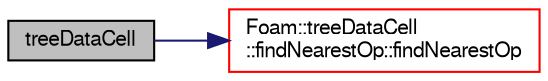 digraph "treeDataCell"
{
  bgcolor="transparent";
  edge [fontname="FreeSans",fontsize="10",labelfontname="FreeSans",labelfontsize="10"];
  node [fontname="FreeSans",fontsize="10",shape=record];
  rankdir="LR";
  Node6 [label="treeDataCell",height=0.2,width=0.4,color="black", fillcolor="grey75", style="filled", fontcolor="black"];
  Node6 -> Node7 [color="midnightblue",fontsize="10",style="solid",fontname="FreeSans"];
  Node7 [label="Foam::treeDataCell\l::findNearestOp::findNearestOp",height=0.2,width=0.4,color="red",URL="$a25634.html#a30c82eb741f5f1261c56d447d06a84cf"];
}
